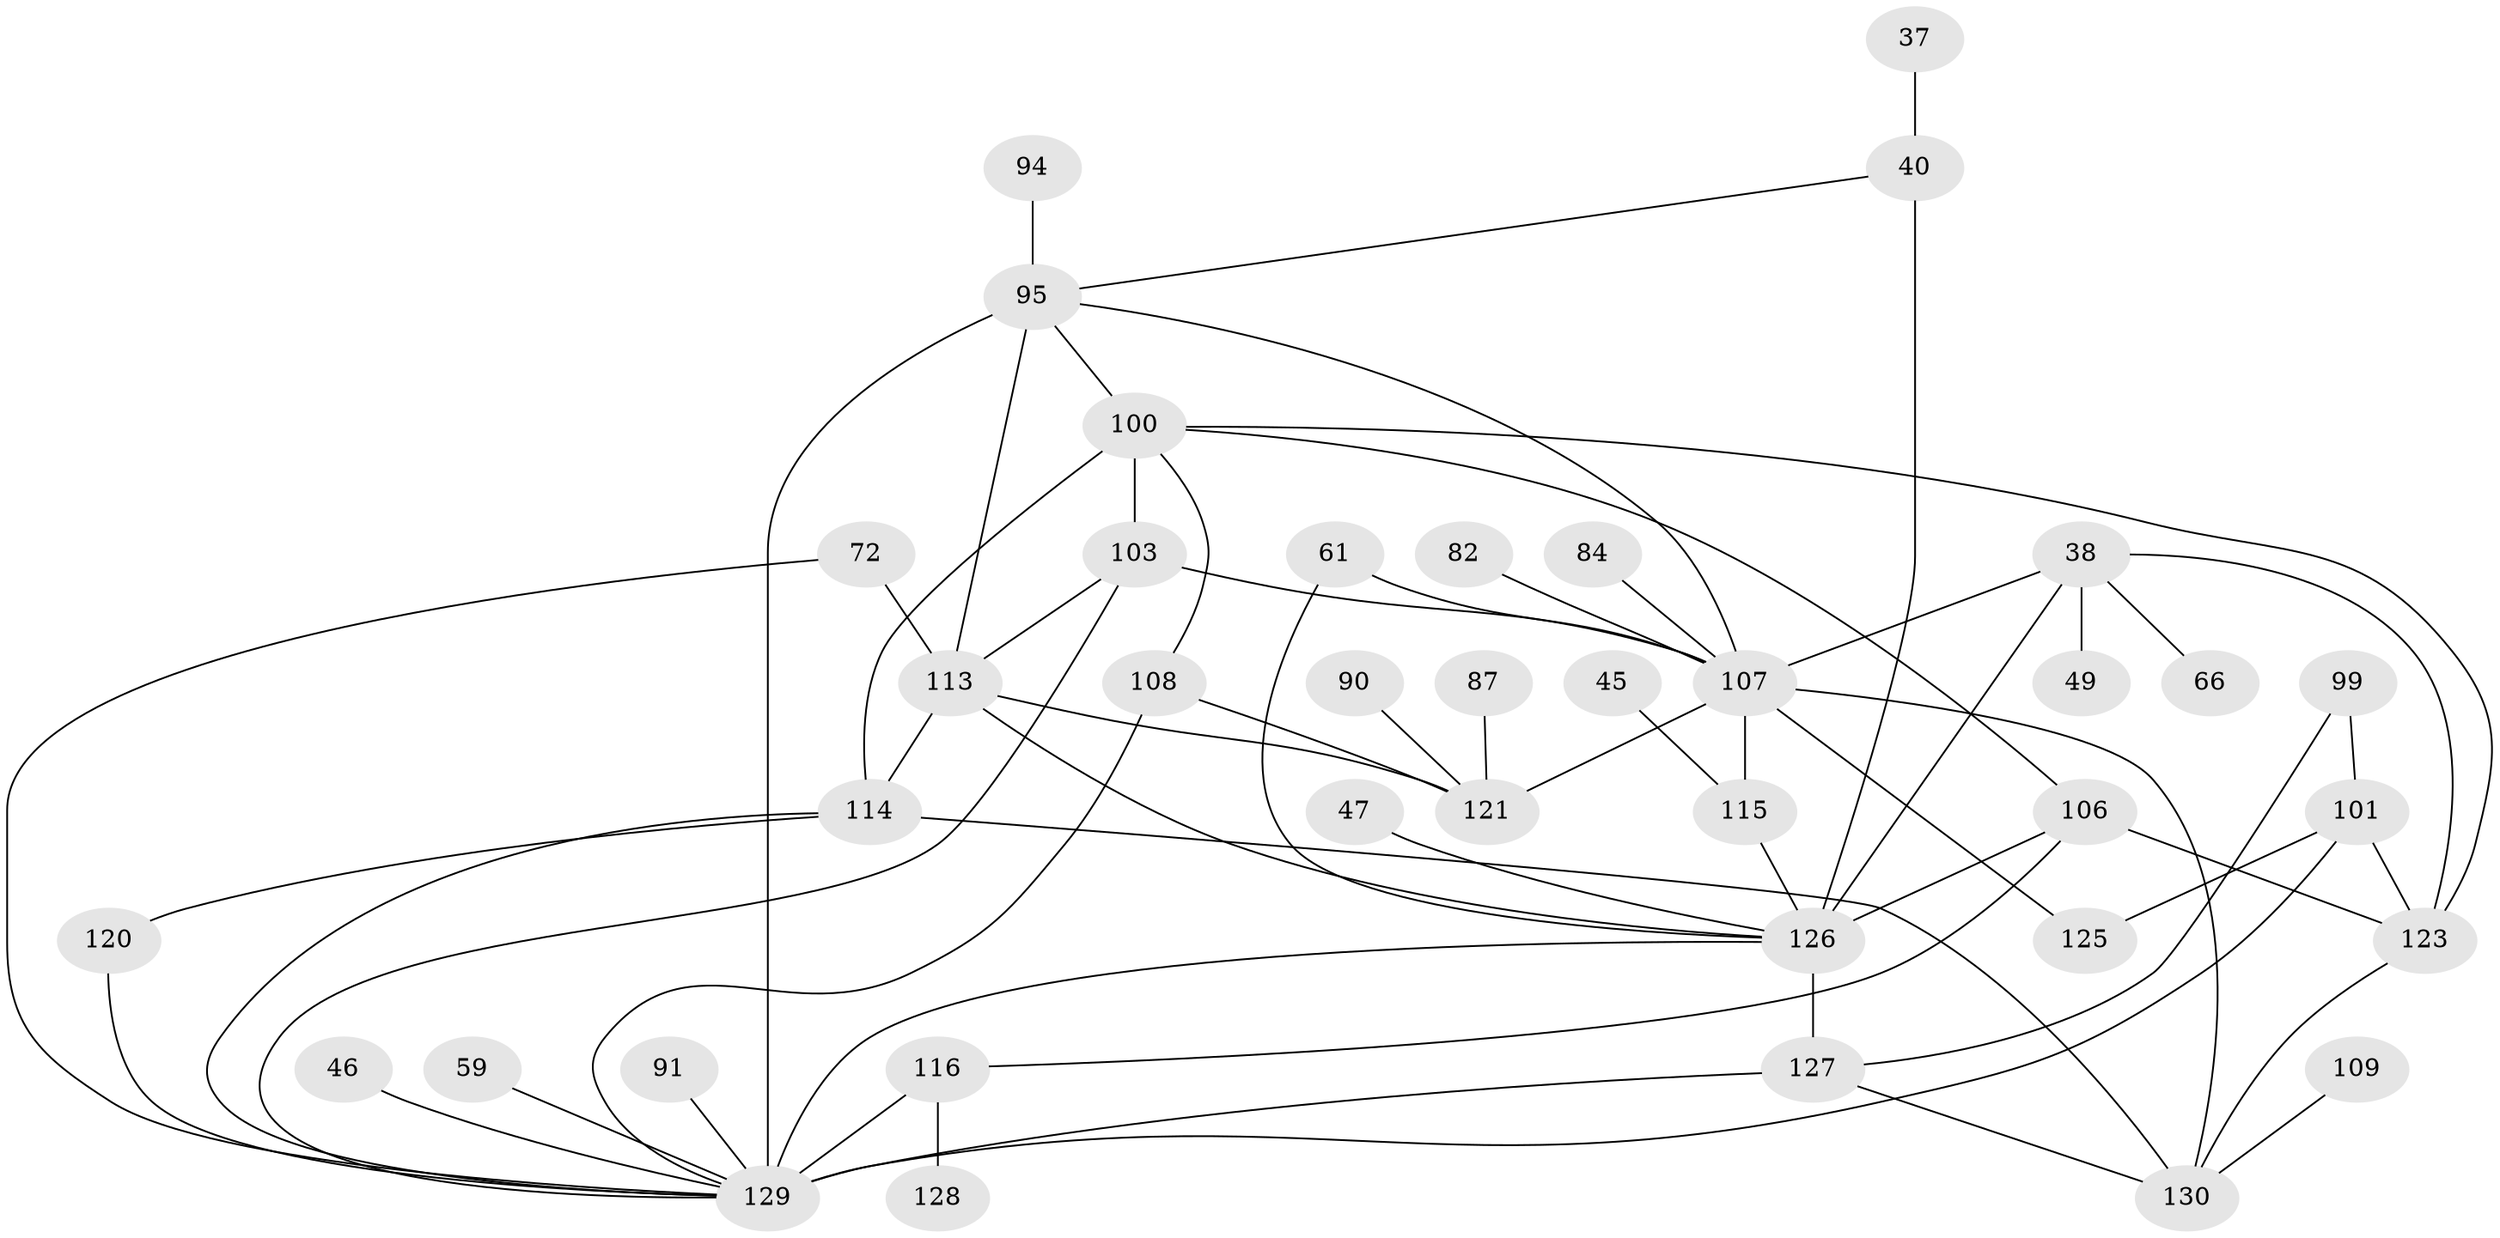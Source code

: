 // original degree distribution, {9: 0.007692307692307693, 10: 0.007692307692307693, 5: 0.05384615384615385, 3: 0.2076923076923077, 4: 0.14615384615384616, 6: 0.03076923076923077, 8: 0.015384615384615385, 7: 0.015384615384615385, 2: 0.3076923076923077, 1: 0.2076923076923077}
// Generated by graph-tools (version 1.1) at 2025/44/03/04/25 21:44:33]
// undirected, 39 vertices, 64 edges
graph export_dot {
graph [start="1"]
  node [color=gray90,style=filled];
  37 [super="+19"];
  38 [super="+18"];
  40 [super="+8"];
  45;
  46;
  47;
  49 [super="+28"];
  59;
  61 [super="+57"];
  66 [super="+27"];
  72;
  82;
  84;
  87;
  90;
  91;
  94;
  95 [super="+67+1+51"];
  99 [super="+83"];
  100 [super="+2"];
  101 [super="+73"];
  103 [super="+98"];
  106 [super="+29+105"];
  107 [super="+56+104"];
  108;
  109;
  113 [super="+48+88+111"];
  114 [super="+76"];
  115 [super="+30+102"];
  116 [super="+50"];
  120;
  121 [super="+89"];
  123 [super="+85+77"];
  125;
  126 [super="+119+79+9+122"];
  127 [super="+112"];
  128;
  129 [super="+60+86+117+124"];
  130 [super="+92+93"];
  37 -- 40;
  38 -- 123 [weight=3];
  38 -- 126;
  38 -- 107 [weight=3];
  38 -- 66;
  38 -- 49;
  40 -- 95;
  40 -- 126 [weight=3];
  45 -- 115;
  46 -- 129;
  47 -- 126;
  59 -- 129;
  61 -- 107;
  61 -- 126;
  72 -- 113;
  72 -- 129;
  82 -- 107;
  84 -- 107;
  87 -- 121;
  90 -- 121;
  91 -- 129;
  94 -- 95;
  95 -- 100 [weight=3];
  95 -- 107 [weight=3];
  95 -- 113 [weight=3];
  95 -- 129 [weight=6];
  99 -- 101;
  99 -- 127;
  100 -- 123;
  100 -- 108;
  100 -- 114 [weight=3];
  100 -- 106;
  100 -- 103 [weight=2];
  101 -- 125;
  101 -- 123 [weight=2];
  101 -- 129;
  103 -- 129 [weight=2];
  103 -- 113;
  103 -- 107;
  106 -- 116;
  106 -- 123;
  106 -- 126 [weight=2];
  107 -- 130;
  107 -- 115 [weight=2];
  107 -- 125;
  107 -- 121 [weight=2];
  108 -- 121;
  108 -- 129;
  109 -- 130;
  113 -- 114;
  113 -- 121;
  113 -- 126 [weight=2];
  114 -- 130;
  114 -- 120;
  114 -- 129;
  115 -- 126;
  116 -- 128;
  116 -- 129 [weight=2];
  120 -- 129;
  123 -- 130 [weight=2];
  126 -- 127 [weight=3];
  126 -- 129;
  127 -- 130 [weight=2];
  127 -- 129;
}
